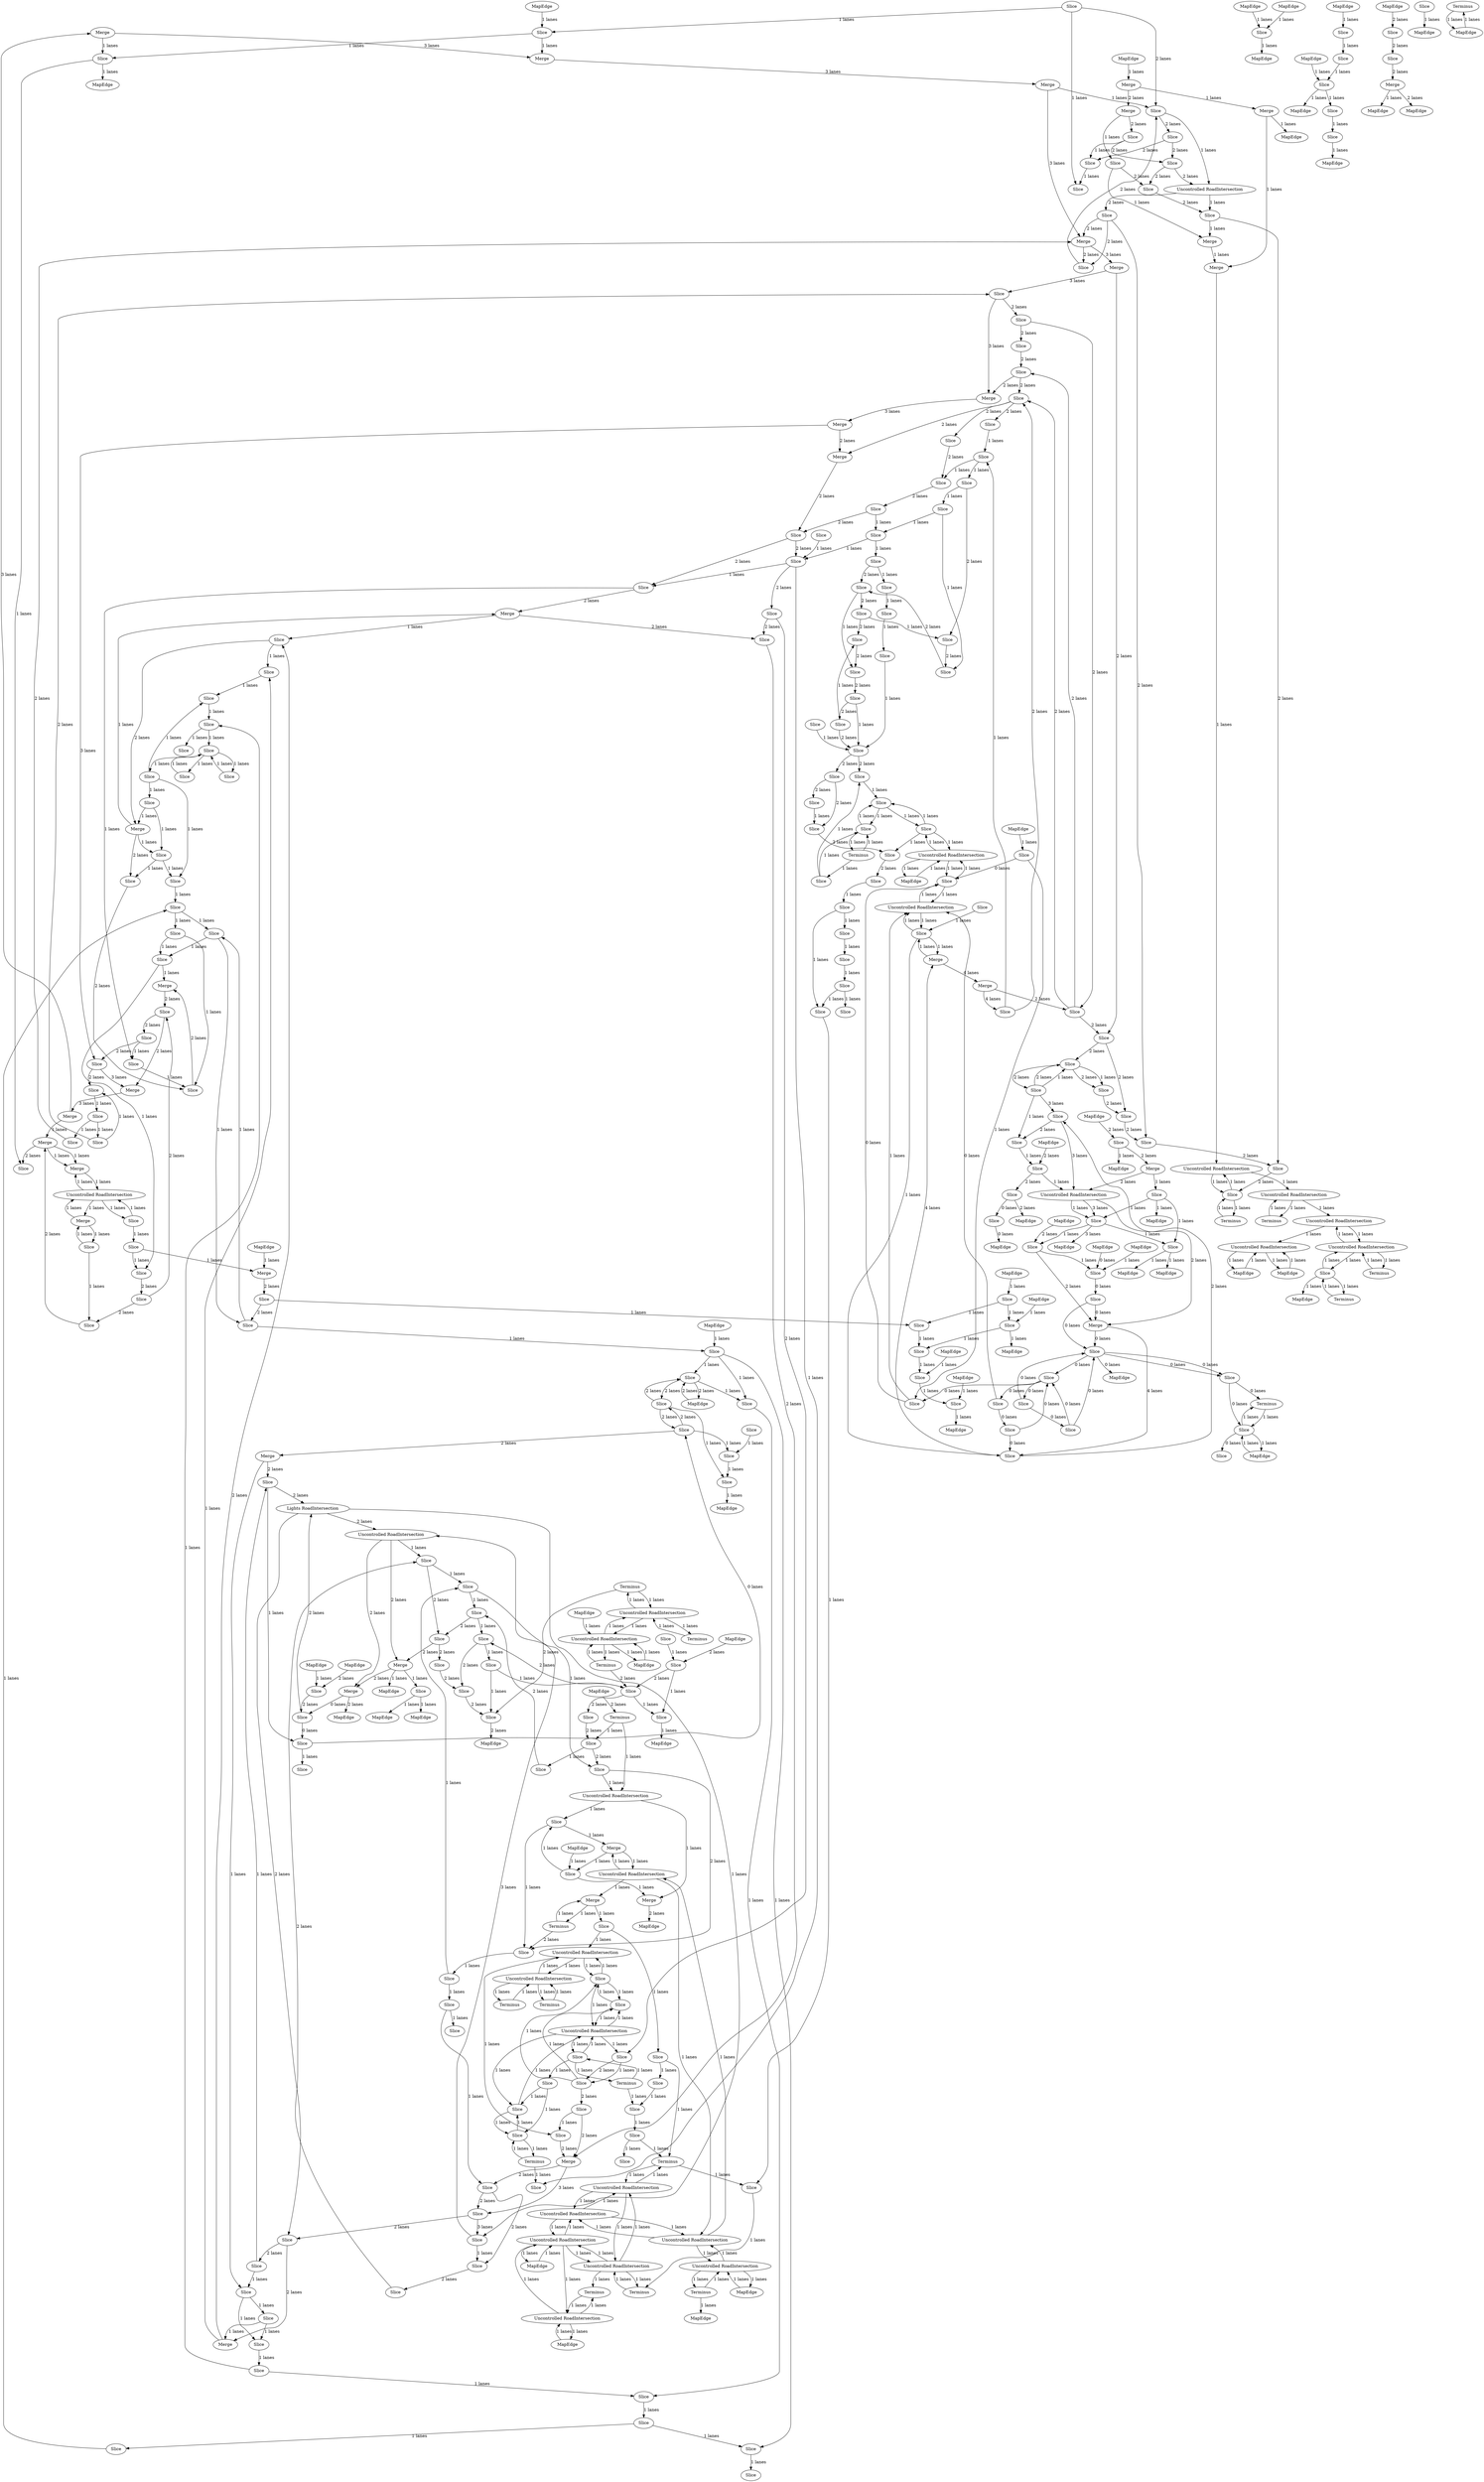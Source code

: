 digraph {
    0 [ label = "Merge" ]
    1 [ label = "MapEdge" ]
    2 [ label = "Merge" ]
    3 [ label = "Lights RoadIntersection" ]
    4 [ label = "Merge" ]
    5 [ label = "Merge" ]
    6 [ label = "Merge" ]
    7 [ label = "Slice" ]
    8 [ label = "MapEdge" ]
    9 [ label = "Uncontrolled RoadIntersection" ]
    10 [ label = "Slice" ]
    11 [ label = "Terminus" ]
    12 [ label = "Uncontrolled RoadIntersection" ]
    13 [ label = "Merge" ]
    14 [ label = "MapEdge" ]
    15 [ label = "MapEdge" ]
    16 [ label = "MapEdge" ]
    17 [ label = "Terminus" ]
    18 [ label = "MapEdge" ]
    19 [ label = "Slice" ]
    20 [ label = "Slice" ]
    21 [ label = "MapEdge" ]
    22 [ label = "Merge" ]
    23 [ label = "Uncontrolled RoadIntersection" ]
    24 [ label = "MapEdge" ]
    25 [ label = "Merge" ]
    26 [ label = "Slice" ]
    27 [ label = "MapEdge" ]
    28 [ label = "Slice" ]
    29 [ label = "Merge" ]
    30 [ label = "Terminus" ]
    31 [ label = "Merge" ]
    32 [ label = "Slice" ]
    33 [ label = "Uncontrolled RoadIntersection" ]
    34 [ label = "Terminus" ]
    35 [ label = "Merge" ]
    36 [ label = "Merge" ]
    37 [ label = "Uncontrolled RoadIntersection" ]
    38 [ label = "Terminus" ]
    39 [ label = "Uncontrolled RoadIntersection" ]
    40 [ label = "Terminus" ]
    41 [ label = "Merge" ]
    42 [ label = "Slice" ]
    43 [ label = "Slice" ]
    44 [ label = "Merge" ]
    45 [ label = "Terminus" ]
    46 [ label = "MapEdge" ]
    47 [ label = "Uncontrolled RoadIntersection" ]
    48 [ label = "Merge" ]
    49 [ label = "Slice" ]
    50 [ label = "Slice" ]
    51 [ label = "Merge" ]
    52 [ label = "Slice" ]
    53 [ label = "Slice" ]
    54 [ label = "Merge" ]
    55 [ label = "Slice" ]
    56 [ label = "Merge" ]
    57 [ label = "Merge" ]
    58 [ label = "Slice" ]
    59 [ label = "Slice" ]
    60 [ label = "MapEdge" ]
    61 [ label = "MapEdge" ]
    62 [ label = "MapEdge" ]
    63 [ label = "Slice" ]
    64 [ label = "Slice" ]
    65 [ label = "Slice" ]
    66 [ label = "Slice" ]
    67 [ label = "Merge" ]
    68 [ label = "Merge" ]
    69 [ label = "MapEdge" ]
    70 [ label = "Slice" ]
    71 [ label = "Slice" ]
    72 [ label = "Slice" ]
    73 [ label = "Slice" ]
    74 [ label = "Slice" ]
    75 [ label = "Uncontrolled RoadIntersection" ]
    76 [ label = "Uncontrolled RoadIntersection" ]
    77 [ label = "Uncontrolled RoadIntersection" ]
    78 [ label = "Slice" ]
    79 [ label = "MapEdge" ]
    80 [ label = "Slice" ]
    81 [ label = "Slice" ]
    82 [ label = "MapEdge" ]
    83 [ label = "Terminus" ]
    84 [ label = "MapEdge" ]
    85 [ label = "Uncontrolled RoadIntersection" ]
    86 [ label = "Terminus" ]
    87 [ label = "Uncontrolled RoadIntersection" ]
    88 [ label = "MapEdge" ]
    89 [ label = "Merge" ]
    90 [ label = "MapEdge" ]
    91 [ label = "MapEdge" ]
    92 [ label = "Slice" ]
    93 [ label = "Slice" ]
    94 [ label = "Slice" ]
    95 [ label = "Uncontrolled RoadIntersection" ]
    96 [ label = "Slice" ]
    97 [ label = "MapEdge" ]
    98 [ label = "Slice" ]
    99 [ label = "Slice" ]
    100 [ label = "MapEdge" ]
    101 [ label = "Slice" ]
    102 [ label = "Slice" ]
    103 [ label = "Slice" ]
    104 [ label = "Slice" ]
    105 [ label = "Slice" ]
    106 [ label = "Slice" ]
    107 [ label = "Merge" ]
    108 [ label = "Merge" ]
    109 [ label = "Slice" ]
    110 [ label = "Slice" ]
    111 [ label = "Slice" ]
    112 [ label = "Slice" ]
    113 [ label = "Slice" ]
    114 [ label = "Slice" ]
    115 [ label = "Slice" ]
    116 [ label = "Slice" ]
    117 [ label = "Slice" ]
    118 [ label = "Slice" ]
    119 [ label = "MapEdge" ]
    120 [ label = "MapEdge" ]
    121 [ label = "Slice" ]
    122 [ label = "MapEdge" ]
    123 [ label = "Slice" ]
    124 [ label = "Slice" ]
    125 [ label = "Merge" ]
    126 [ label = "Merge" ]
    127 [ label = "Terminus" ]
    128 [ label = "Slice" ]
    129 [ label = "Slice" ]
    130 [ label = "MapEdge" ]
    131 [ label = "MapEdge" ]
    132 [ label = "Slice" ]
    133 [ label = "Slice" ]
    134 [ label = "Slice" ]
    135 [ label = "MapEdge" ]
    136 [ label = "MapEdge" ]
    137 [ label = "Slice" ]
    138 [ label = "Slice" ]
    139 [ label = "Slice" ]
    140 [ label = "Slice" ]
    141 [ label = "Uncontrolled RoadIntersection" ]
    142 [ label = "MapEdge" ]
    143 [ label = "Terminus" ]
    144 [ label = "MapEdge" ]
    145 [ label = "Slice" ]
    146 [ label = "Slice" ]
    147 [ label = "Slice" ]
    148 [ label = "MapEdge" ]
    149 [ label = "MapEdge" ]
    150 [ label = "Slice" ]
    151 [ label = "Slice" ]
    152 [ label = "Slice" ]
    153 [ label = "MapEdge" ]
    154 [ label = "Slice" ]
    155 [ label = "Terminus" ]
    156 [ label = "MapEdge" ]
    157 [ label = "Uncontrolled RoadIntersection" ]
    158 [ label = "Uncontrolled RoadIntersection" ]
    159 [ label = "Slice" ]
    160 [ label = "Slice" ]
    161 [ label = "Slice" ]
    162 [ label = "Slice" ]
    163 [ label = "Slice" ]
    164 [ label = "Slice" ]
    165 [ label = "Slice" ]
    166 [ label = "Slice" ]
    167 [ label = "Slice" ]
    168 [ label = "Slice" ]
    169 [ label = "Slice" ]
    170 [ label = "Slice" ]
    171 [ label = "Slice" ]
    172 [ label = "MapEdge" ]
    173 [ label = "Slice" ]
    174 [ label = "Merge" ]
    175 [ label = "Slice" ]
    176 [ label = "Slice" ]
    177 [ label = "Uncontrolled RoadIntersection" ]
    178 [ label = "Slice" ]
    179 [ label = "MapEdge" ]
    180 [ label = "MapEdge" ]
    181 [ label = "Slice" ]
    182 [ label = "Merge" ]
    183 [ label = "Merge" ]
    184 [ label = "Slice" ]
    185 [ label = "Slice" ]
    186 [ label = "Slice" ]
    187 [ label = "Slice" ]
    188 [ label = "Slice" ]
    189 [ label = "Slice" ]
    190 [ label = "Slice" ]
    191 [ label = "Slice" ]
    192 [ label = "Slice" ]
    193 [ label = "Slice" ]
    194 [ label = "Slice" ]
    195 [ label = "Merge" ]
    196 [ label = "Slice" ]
    197 [ label = "Uncontrolled RoadIntersection" ]
    198 [ label = "Slice" ]
    199 [ label = "Slice" ]
    200 [ label = "Slice" ]
    201 [ label = "Slice" ]
    202 [ label = "Slice" ]
    203 [ label = "Slice" ]
    204 [ label = "Slice" ]
    205 [ label = "Slice" ]
    206 [ label = "Slice" ]
    207 [ label = "Slice" ]
    208 [ label = "Slice" ]
    209 [ label = "Slice" ]
    210 [ label = "Slice" ]
    211 [ label = "Slice" ]
    212 [ label = "MapEdge" ]
    213 [ label = "Slice" ]
    214 [ label = "MapEdge" ]
    215 [ label = "MapEdge" ]
    216 [ label = "Slice" ]
    217 [ label = "Slice" ]
    218 [ label = "Slice" ]
    219 [ label = "Slice" ]
    220 [ label = "Slice" ]
    221 [ label = "Slice" ]
    222 [ label = "Slice" ]
    223 [ label = "Slice" ]
    224 [ label = "Slice" ]
    225 [ label = "Slice" ]
    226 [ label = "Slice" ]
    227 [ label = "Slice" ]
    228 [ label = "Slice" ]
    229 [ label = "Terminus" ]
    230 [ label = "Slice" ]
    231 [ label = "Slice" ]
    232 [ label = "Slice" ]
    233 [ label = "Slice" ]
    234 [ label = "Merge" ]
    235 [ label = "Merge" ]
    236 [ label = "Slice" ]
    237 [ label = "Slice" ]
    238 [ label = "Terminus" ]
    239 [ label = "MapEdge" ]
    240 [ label = "Uncontrolled RoadIntersection" ]
    241 [ label = "Uncontrolled RoadIntersection" ]
    242 [ label = "MapEdge" ]
    243 [ label = "Slice" ]
    244 [ label = "Slice" ]
    245 [ label = "Slice" ]
    246 [ label = "Slice" ]
    247 [ label = "Slice" ]
    248 [ label = "Slice" ]
    249 [ label = "Terminus" ]
    250 [ label = "Slice" ]
    251 [ label = "Slice" ]
    252 [ label = "Uncontrolled RoadIntersection" ]
    253 [ label = "Slice" ]
    254 [ label = "Slice" ]
    255 [ label = "MapEdge" ]
    256 [ label = "MapEdge" ]
    257 [ label = "Slice" ]
    258 [ label = "Merge" ]
    259 [ label = "Slice" ]
    260 [ label = "Slice" ]
    261 [ label = "Slice" ]
    262 [ label = "MapEdge" ]
    263 [ label = "Slice" ]
    264 [ label = "MapEdge" ]
    265 [ label = "Slice" ]
    266 [ label = "Slice" ]
    267 [ label = "Slice" ]
    268 [ label = "Slice" ]
    269 [ label = "Slice" ]
    270 [ label = "Slice" ]
    271 [ label = "Slice" ]
    272 [ label = "Slice" ]
    273 [ label = "Slice" ]
    274 [ label = "Slice" ]
    275 [ label = "Slice" ]
    276 [ label = "Slice" ]
    277 [ label = "Slice" ]
    278 [ label = "Slice" ]
    279 [ label = "Slice" ]
    280 [ label = "Slice" ]
    281 [ label = "Slice" ]
    282 [ label = "Slice" ]
    283 [ label = "Slice" ]
    284 [ label = "Slice" ]
    285 [ label = "Slice" ]
    286 [ label = "Slice" ]
    287 [ label = "Slice" ]
    288 [ label = "Slice" ]
    289 [ label = "Slice" ]
    290 [ label = "Slice" ]
    291 [ label = "Terminus" ]
    292 [ label = "Slice" ]
    293 [ label = "Slice" ]
    294 [ label = "Slice" ]
    295 [ label = "Slice" ]
    296 [ label = "MapEdge" ]
    297 [ label = "MapEdge" ]
    298 [ label = "Slice" ]
    299 [ label = "Slice" ]
    300 [ label = "Slice" ]
    301 [ label = "Slice" ]
    302 [ label = "Slice" ]
    303 [ label = "Slice" ]
    304 [ label = "Uncontrolled RoadIntersection" ]
    305 [ label = "Terminus" ]
    306 [ label = "Merge" ]
    307 [ label = "Slice" ]
    308 [ label = "MapEdge" ]
    309 [ label = "Slice" ]
    310 [ label = "Slice" ]
    311 [ label = "Merge" ]
    312 [ label = "Slice" ]
    313 [ label = "Slice" ]
    314 [ label = "Slice" ]
    315 [ label = "Slice" ]
    316 [ label = "MapEdge" ]
    317 [ label = "Slice" ]
    318 [ label = "MapEdge" ]
    319 [ label = "MapEdge" ]
    320 [ label = "MapEdge" ]
    321 [ label = "Slice" ]
    322 [ label = "MapEdge" ]
    323 [ label = "Slice" ]
    324 [ label = "MapEdge" ]
    325 [ label = "Slice" ]
    326 [ label = "Slice" ]
    327 [ label = "Slice" ]
    328 [ label = "MapEdge" ]
    329 [ label = "MapEdge" ]
    330 [ label = "Slice" ]
    331 [ label = "Slice" ]
    332 [ label = "Slice" ]
    333 [ label = "Slice" ]
    334 [ label = "Slice" ]
    335 [ label = "Slice" ]
    336 [ label = "Slice" ]
    337 [ label = "Slice" ]
    338 [ label = "Slice" ]
    339 [ label = "Slice" ]
    340 [ label = "Slice" ]
    341 [ label = "Slice" ]
    342 [ label = "Slice" ]
    343 [ label = "MapEdge" ]
    344 [ label = "Slice" ]
    345 [ label = "Slice" ]
    346 [ label = "Slice" ]
    347 [ label = "Uncontrolled RoadIntersection" ]
    348 [ label = "Slice" ]
    349 [ label = "Slice" ]
    350 [ label = "Slice" ]
    351 [ label = "Slice" ]
    352 [ label = "MapEdge" ]
    353 [ label = "Uncontrolled RoadIntersection" ]
    354 [ label = "Terminus" ]
    355 [ label = "Slice" ]
    356 [ label = "Slice" ]
    357 [ label = "Terminus" ]
    358 [ label = "Uncontrolled RoadIntersection" ]
    359 [ label = "Terminus" ]
    360 [ label = "MapEdge" ]
    361 [ label = "Slice" ]
    362 [ label = "MapEdge" ]
    363 [ label = "MapEdge" ]
    364 [ label = "Slice" ]
    365 [ label = "Slice" ]
    0 -> 65 [ label = "1 lanes" ]
    65 -> 1 [ label = "1 lanes" ]
    2 -> 280 [ label = "2 lanes" ]
    3 -> 244 [ label = "2 lanes" ]
    244 -> 4 [ label = "2 lanes" ]
    5 -> 6 [ label = "2 lanes" ]
    7 -> 336 [ label = "1 lanes" ]
    336 -> 8 [ label = "1 lanes" ]
    9 -> 29 [ label = "1 lanes" ]
    29 -> 10 [ label = "1 lanes" ]
    11 -> 12 [ label = "1 lanes" ]
    13 -> 35 [ label = "1 lanes" ]
    35 -> 14 [ label = "1 lanes" ]
    15 -> 344 [ label = "1 lanes" ]
    344 -> 16 [ label = "1 lanes" ]
    17 -> 133 [ label = "1 lanes" ]
    133 -> 17 [ label = "1 lanes" ]
    133 -> 18 [ label = "1 lanes" ]
    18 -> 133 [ label = "1 lanes" ]
    19 -> 20 [ label = "1 lanes" ]
    20 -> 132 [ label = "1 lanes" ]
    132 -> 21 [ label = "1 lanes" ]
    22 -> 104 [ label = "1 lanes" ]
    104 -> 216 [ label = "1 lanes" ]
    216 -> 4 [ label = "1 lanes" ]
    23 -> 24 [ label = "1 lanes" ]
    24 -> 23 [ label = "1 lanes" ]
    25 -> 59 [ label = "1 lanes" ]
    59 -> 26 [ label = "1 lanes" ]
    25 -> 288 [ label = "2 lanes" ]
    288 -> 306 [ label = "2 lanes" ]
    27 -> 28 [ label = "1 lanes" ]
    29 -> 30 [ label = "1 lanes" ]
    30 -> 29 [ label = "1 lanes" ]
    4 -> 26 [ label = "1 lanes" ]
    31 -> 232 [ label = "1 lanes" ]
    232 -> 295 [ label = "1 lanes" ]
    295 -> 105 [ label = "1 lanes" ]
    105 -> 32 [ label = "1 lanes" ]
    33 -> 34 [ label = "1 lanes" ]
    34 -> 33 [ label = "1 lanes" ]
    35 -> 36 [ label = "1 lanes" ]
    37 -> 39 [ label = "1 lanes" ]
    39 -> 37 [ label = "1 lanes" ]
    39 -> 38 [ label = "1 lanes" ]
    38 -> 39 [ label = "1 lanes" ]
    39 -> 351 [ label = "1 lanes" ]
    351 -> 39 [ label = "1 lanes" ]
    351 -> 40 [ label = "1 lanes" ]
    40 -> 351 [ label = "1 lanes" ]
    41 -> 361 [ label = "2 lanes" ]
    361 -> 42 [ label = "2 lanes" ]
    43 -> 365 [ label = "1 lanes" ]
    365 -> 217 [ label = "1 lanes" ]
    44 -> 300 [ label = "1 lanes" ]
    300 -> 177 [ label = "1 lanes" ]
    177 -> 116 [ label = "1 lanes" ]
    116 -> 108 [ label = "1 lanes" ]
    108 -> 36 [ label = "1 lanes" ]
    36 -> 304 [ label = "1 lanes" ]
    304 -> 353 [ label = "1 lanes" ]
    353 -> 37 [ label = "1 lanes" ]
    37 -> 23 [ label = "1 lanes" ]
    45 -> 85 [ label = "1 lanes" ]
    85 -> 45 [ label = "1 lanes" ]
    85 -> 33 [ label = "1 lanes" ]
    33 -> 85 [ label = "1 lanes" ]
    33 -> 46 [ label = "1 lanes" ]
    46 -> 33 [ label = "1 lanes" ]
    47 -> 48 [ label = "2 lanes" ]
    49 -> 50 [ label = "0 lanes" ]
    51 -> 52 [ label = "0 lanes" ]
    53 -> 54 [ label = "2 lanes" ]
    55 -> 225 [ label = "2 lanes" ]
    225 -> 57 [ label = "2 lanes" ]
    57 -> 114 [ label = "2 lanes" ]
    114 -> 56 [ label = "2 lanes" ]
    261 -> 57 [ label = "1 lanes" ]
    26 -> 94 [ label = "1 lanes" ]
    94 -> 219 [ label = "1 lanes" ]
    219 -> 58 [ label = "1 lanes" ]
    4 -> 59 [ label = "2 lanes" ]
    59 -> 31 [ label = "2 lanes" ]
    54 -> 60 [ label = "1 lanes" ]
    61 -> 11 [ label = "2 lanes" ]
    62 -> 63 [ label = "1 lanes" ]
    64 -> 257 [ label = "1 lanes" ]
    257 -> 65 [ label = "1 lanes" ]
    65 -> 66 [ label = "1 lanes" ]
    67 -> 68 [ label = "4 lanes" ]
    69 -> 28 [ label = "2 lanes" ]
    28 -> 70 [ label = "2 lanes" ]
    71 -> 253 [ label = "1 lanes" ]
    253 -> 150 [ label = "1 lanes" ]
    150 -> 72 [ label = "1 lanes" ]
    73 -> 74 [ label = "0 lanes" ]
    75 -> 141 [ label = "1 lanes" ]
    141 -> 75 [ label = "1 lanes" ]
    141 -> 76 [ label = "1 lanes" ]
    76 -> 141 [ label = "1 lanes" ]
    77 -> 78 [ label = "1 lanes" ]
    78 -> 77 [ label = "1 lanes" ]
    79 -> 19 [ label = "1 lanes" ]
    80 -> 309 [ label = "1 lanes" ]
    309 -> 81 [ label = "1 lanes" ]
    82 -> 76 [ label = "1 lanes" ]
    76 -> 82 [ label = "1 lanes" ]
    76 -> 83 [ label = "1 lanes" ]
    83 -> 76 [ label = "1 lanes" ]
    63 -> 74 [ label = "0 lanes" ]
    52 -> 189 [ label = "0 lanes" ]
    189 -> 73 [ label = "0 lanes" ]
    74 -> 77 [ label = "1 lanes" ]
    77 -> 74 [ label = "1 lanes" ]
    77 -> 84 [ label = "1 lanes" ]
    84 -> 77 [ label = "1 lanes" ]
    85 -> 86 [ label = "1 lanes" ]
    86 -> 85 [ label = "1 lanes" ]
    74 -> 87 [ label = "1 lanes" ]
    87 -> 74 [ label = "1 lanes" ]
    51 -> 81 [ label = "4 lanes" ]
    81 -> 67 [ label = "4 lanes" ]
    50 -> 88 [ label = "0 lanes" ]
    89 -> 71 [ label = "1 lanes" ]
    71 -> 254 [ label = "1 lanes" ]
    254 -> 90 [ label = "1 lanes" ]
    91 -> 72 [ label = "0 lanes" ]
    72 -> 151 [ label = "0 lanes" ]
    151 -> 52 [ label = "0 lanes" ]
    92 -> 211 [ label = "2 lanes" ]
    93 -> 94 [ label = "1 lanes" ]
    306 -> 243 [ label = "3 lanes" ]
    243 -> 245 [ label = "3 lanes" ]
    245 -> 47 [ label = "3 lanes" ]
    95 -> 196 [ label = "1 lanes" ]
    196 -> 95 [ label = "1 lanes" ]
    196 -> 247 [ label = "1 lanes" ]
    247 -> 196 [ label = "1 lanes" ]
    247 -> 197 [ label = "1 lanes" ]
    197 -> 247 [ label = "1 lanes" ]
    96 -> 97 [ label = "1 lanes" ]
    98 -> 99 [ label = "1 lanes" ]
    100 -> 317 [ label = "2 lanes" ]
    317 -> 89 [ label = "2 lanes" ]
    89 -> 252 [ label = "2 lanes" ]
    252 -> 51 [ label = "2 lanes" ]
    345 -> 101 [ label = "1 lanes" ]
    102 -> 175 [ label = "1 lanes" ]
    175 -> 184 [ label = "1 lanes" ]
    184 -> 103 [ label = "1 lanes" ]
    102 -> 104 [ label = "1 lanes" ]
    101 -> 105 [ label = "1 lanes" ]
    105 -> 222 [ label = "1 lanes" ]
    222 -> 261 [ label = "1 lanes" ]
    261 -> 106 [ label = "1 lanes" ]
    107 -> 110 [ label = "1 lanes" ]
    110 -> 108 [ label = "1 lanes" ]
    109 -> 117 [ label = "1 lanes" ]
    117 -> 92 [ label = "1 lanes" ]
    92 -> 109 [ label = "1 lanes" ]
    110 -> 111 [ label = "2 lanes" ]
    178 -> 112 [ label = "2 lanes" ]
    113 -> 114 [ label = "2 lanes" ]
    114 -> 227 [ label = "2 lanes" ]
    227 -> 310 [ label = "2 lanes" ]
    310 -> 109 [ label = "2 lanes" ]
    115 -> 176 [ label = "2 lanes" ]
    176 -> 111 [ label = "2 lanes" ]
    111 -> 116 [ label = "2 lanes" ]
    116 -> 303 [ label = "2 lanes" ]
    117 -> 118 [ label = "1 lanes" ]
    119 -> 41 [ label = "1 lanes" ]
    121 -> 53 [ label = "2 lanes" ]
    54 -> 122 [ label = "2 lanes" ]
    123 -> 58 [ label = "1 lanes" ]
    58 -> 123 [ label = "1 lanes" ]
    124 -> 58 [ label = "1 lanes" ]
    58 -> 124 [ label = "1 lanes" ]
    125 -> 137 [ label = "1 lanes" ]
    137 -> 126 [ label = "1 lanes" ]
    125 -> 9 [ label = "1 lanes" ]
    9 -> 125 [ label = "1 lanes" ]
    9 -> 240 [ label = "1 lanes" ]
    240 -> 9 [ label = "1 lanes" ]
    240 -> 75 [ label = "1 lanes" ]
    75 -> 240 [ label = "1 lanes" ]
    75 -> 157 [ label = "1 lanes" ]
    157 -> 75 [ label = "1 lanes" ]
    157 -> 127 [ label = "1 lanes" ]
    127 -> 157 [ label = "1 lanes" ]
    128 -> 129 [ label = "1 lanes" ]
    129 -> 130 [ label = "1 lanes" ]
    131 -> 132 [ label = "1 lanes" ]
    132 -> 128 [ label = "1 lanes" ]
    133 -> 134 [ label = "0 lanes" ]
    135 -> 33 [ label = "1 lanes" ]
    136 -> 137 [ label = "1 lanes" ]
    137 -> 356 [ label = "1 lanes" ]
    356 -> 334 [ label = "1 lanes" ]
    334 -> 312 [ label = "1 lanes" ]
    312 -> 259 [ label = "1 lanes" ]
    259 -> 138 [ label = "1 lanes" ]
    139 -> 140 [ label = "1 lanes" ]
    30 -> 334 [ label = "2 lanes" ]
    45 -> 140 [ label = "2 lanes" ]
    49 -> 120 [ label = "2 lanes" ]
    73 -> 87 [ label = "1 lanes" ]
    141 -> 142 [ label = "1 lanes" ]
    142 -> 141 [ label = "1 lanes" ]
    141 -> 158 [ label = "1 lanes" ]
    158 -> 141 [ label = "1 lanes" ]
    158 -> 143 [ label = "1 lanes" ]
    143 -> 158 [ label = "1 lanes" ]
    217 -> 345 [ label = "1 lanes" ]
    144 -> 23 [ label = "1 lanes" ]
    23 -> 144 [ label = "1 lanes" ]
    64 -> 145 [ label = "1 lanes" ]
    146 -> 147 [ label = "1 lanes" ]
    52 -> 148 [ label = "0 lanes" ]
    149 -> 150 [ label = "2 lanes" ]
    150 -> 51 [ label = "2 lanes" ]
    151 -> 51 [ label = "0 lanes" ]
    152 -> 6 [ label = "2 lanes" ]
    280 -> 355 [ label = "2 lanes" ]
    355 -> 250 [ label = "2 lanes" ]
    250 -> 191 [ label = "3 lanes" ]
    191 -> 252 [ label = "3 lanes" ]
    252 -> 253 [ label = "3 lanes" ]
    253 -> 153 [ label = "3 lanes" ]
    155 -> 156 [ label = "1 lanes" ]
    156 -> 155 [ label = "1 lanes" ]
    158 -> 157 [ label = "1 lanes" ]
    157 -> 158 [ label = "1 lanes" ]
    158 -> 83 [ label = "1 lanes" ]
    159 -> 160 [ label = "1 lanes" ]
    161 -> 342 [ label = "2 lanes" ]
    342 -> 162 [ label = "2 lanes" ]
    271 -> 349 [ label = "2 lanes" ]
    349 -> 163 [ label = "2 lanes" ]
    164 -> 271 [ label = "1 lanes" ]
    165 -> 164 [ label = "1 lanes" ]
    166 -> 165 [ label = "1 lanes" ]
    167 -> 143 [ label = "1 lanes" ]
    168 -> 169 [ label = "1 lanes" ]
    170 -> 168 [ label = "1 lanes" ]
    171 -> 160 [ label = "1 lanes" ]
    160 -> 167 [ label = "1 lanes" ]
    127 -> 167 [ label = "1 lanes" ]
    10 -> 170 [ label = "1 lanes" ]
    170 -> 127 [ label = "1 lanes" ]
    172 -> 13 [ label = "1 lanes" ]
    63 -> 73 [ label = "1 lanes" ]
    173 -> 22 [ label = "2 lanes" ]
    47 -> 174 [ label = "2 lanes" ]
    22 -> 175 [ label = "2 lanes" ]
    175 -> 3 [ label = "2 lanes" ]
    13 -> 107 [ label = "2 lanes" ]
    107 -> 146 [ label = "2 lanes" ]
    146 -> 176 [ label = "2 lanes" ]
    176 -> 177 [ label = "2 lanes" ]
    177 -> 178 [ label = "2 lanes" ]
    178 -> 311 [ label = "2 lanes" ]
    126 -> 179 [ label = "2 lanes" ]
    47 -> 207 [ label = "1 lanes" ]
    207 -> 313 [ label = "1 lanes" ]
    313 -> 333 [ label = "1 lanes" ]
    333 -> 12 [ label = "1 lanes" ]
    180 -> 251 [ label = "2 lanes" ]
    251 -> 49 [ label = "2 lanes" ]
    181 -> 350 [ label = "1 lanes" ]
    350 -> 41 [ label = "1 lanes" ]
    182 -> 183 [ label = "1 lanes" ]
    70 -> 184 [ label = "0 lanes" ]
    184 -> 173 [ label = "0 lanes" ]
    70 -> 3 [ label = "2 lanes" ]
    185 -> 189 [ label = "0 lanes" ]
    189 -> 188 [ label = "0 lanes" ]
    188 -> 87 [ label = "0 lanes" ]
    185 -> 52 [ label = "0 lanes" ]
    52 -> 190 [ label = "0 lanes" ]
    190 -> 17 [ label = "0 lanes" ]
    186 -> 185 [ label = "0 lanes" ]
    187 -> 81 [ label = "0 lanes" ]
    188 -> 187 [ label = "0 lanes" ]
    187 -> 189 [ label = "0 lanes" ]
    189 -> 186 [ label = "0 lanes" ]
    186 -> 52 [ label = "0 lanes" ]
    52 -> 190 [ label = "0 lanes" ]
    190 -> 133 [ label = "0 lanes" ]
    81 -> 191 [ label = "2 lanes" ]
    191 -> 192 [ label = "2 lanes" ]
    6 -> 154 [ label = "2 lanes" ]
    154 -> 224 [ label = "2 lanes" ]
    224 -> 25 [ label = "2 lanes" ]
    193 -> 283 [ label = "1 lanes" ]
    283 -> 194 [ label = "1 lanes" ]
    193 -> 152 [ label = "2 lanes" ]
    68 -> 299 [ label = "2 lanes" ]
    299 -> 290 [ label = "2 lanes" ]
    290 -> 195 [ label = "2 lanes" ]
    68 -> 193 [ label = "4 lanes" ]
    196 -> 197 [ label = "1 lanes" ]
    197 -> 202 [ label = "1 lanes" ]
    202 -> 203 [ label = "1 lanes" ]
    203 -> 196 [ label = "1 lanes" ]
    198 -> 298 [ label = "1 lanes" ]
    298 -> 199 [ label = "1 lanes" ]
    11 -> 332 [ label = "1 lanes" ]
    332 -> 200 [ label = "1 lanes" ]
    200 -> 314 [ label = "2 lanes" ]
    314 -> 208 [ label = "2 lanes" ]
    208 -> 174 [ label = "2 lanes" ]
    201 -> 202 [ label = "2 lanes" ]
    202 -> 203 [ label = "2 lanes" ]
    203 -> 204 [ label = "2 lanes" ]
    204 -> 306 [ label = "2 lanes" ]
    306 -> 138 [ label = "2 lanes" ]
    204 -> 205 [ label = "1 lanes" ]
    206 -> 207 [ label = "2 lanes" ]
    207 -> 208 [ label = "2 lanes" ]
    208 -> 209 [ label = "2 lanes" ]
    210 -> 140 [ label = "2 lanes" ]
    138 -> 246 [ label = "2 lanes" ]
    246 -> 206 [ label = "2 lanes" ]
    43 -> 7 [ label = "2 lanes" ]
    7 -> 43 [ label = "2 lanes" ]
    7 -> 173 [ label = "2 lanes" ]
    173 -> 7 [ label = "2 lanes" ]
    2 -> 211 [ label = "3 lanes" ]
    211 -> 195 [ label = "3 lanes" ]
    174 -> 213 [ label = "1 lanes" ]
    213 -> 212 [ label = "1 lanes" ]
    213 -> 214 [ label = "1 lanes" ]
    140 -> 215 [ label = "2 lanes" ]
    216 -> 221 [ label = "1 lanes" ]
    221 -> 218 [ label = "1 lanes" ]
    218 -> 217 [ label = "1 lanes" ]
    218 -> 219 [ label = "1 lanes" ]
    219 -> 220 [ label = "1 lanes" ]
    104 -> 221 [ label = "1 lanes" ]
    222 -> 225 [ label = "1 lanes" ]
    106 -> 113 [ label = "2 lanes" ]
    113 -> 237 [ label = "2 lanes" ]
    237 -> 183 [ label = "2 lanes" ]
    183 -> 66 [ label = "2 lanes" ]
    223 -> 285 [ label = "1 lanes" ]
    285 -> 224 [ label = "1 lanes" ]
    224 -> 228 [ label = "1 lanes" ]
    228 -> 225 [ label = "1 lanes" ]
    226 -> 284 [ label = "1 lanes" ]
    284 -> 266 [ label = "1 lanes" ]
    266 -> 166 [ label = "1 lanes" ]
    227 -> 228 [ label = "1 lanes" ]
    31 -> 25 [ label = "1 lanes" ]
    229 -> 230 [ label = "1 lanes" ]
    231 -> 232 [ label = "1 lanes" ]
    232 -> 55 [ label = "1 lanes" ]
    364 -> 346 [ label = "1 lanes" ]
    346 -> 233 [ label = "1 lanes" ]
    183 -> 234 [ label = "1 lanes" ]
    183 -> 234 [ label = "1 lanes" ]
    235 -> 236 [ label = "1 lanes" ]
    236 -> 235 [ label = "1 lanes" ]
    236 -> 237 [ label = "1 lanes" ]
    238 -> 241 [ label = "1 lanes" ]
    241 -> 238 [ label = "1 lanes" ]
    241 -> 239 [ label = "1 lanes" ]
    239 -> 241 [ label = "1 lanes" ]
    240 -> 241 [ label = "1 lanes" ]
    241 -> 240 [ label = "1 lanes" ]
    238 -> 242 [ label = "1 lanes" ]
    138 -> 243 [ label = "2 lanes" ]
    243 -> 244 [ label = "2 lanes" ]
    244 -> 102 [ label = "2 lanes" ]
    181 -> 347 [ label = "1 lanes" ]
    347 -> 181 [ label = "1 lanes" ]
    347 -> 234 [ label = "1 lanes" ]
    234 -> 347 [ label = "1 lanes" ]
    3 -> 245 [ label = "1 lanes" ]
    245 -> 246 [ label = "1 lanes" ]
    203 -> 247 [ label = "1 lanes" ]
    249 -> 169 [ label = "1 lanes" ]
    169 -> 265 [ label = "1 lanes" ]
    265 -> 248 [ label = "1 lanes" ]
    197 -> 338 [ label = "1 lanes" ]
    338 -> 197 [ label = "1 lanes" ]
    338 -> 249 [ label = "1 lanes" ]
    249 -> 338 [ label = "1 lanes" ]
    250 -> 192 [ label = "1 lanes" ]
    192 -> 251 [ label = "1 lanes" ]
    251 -> 252 [ label = "1 lanes" ]
    252 -> 253 [ label = "1 lanes" ]
    253 -> 254 [ label = "1 lanes" ]
    254 -> 255 [ label = "1 lanes" ]
    256 -> 257 [ label = "1 lanes" ]
    257 -> 258 [ label = "1 lanes" ]
    259 -> 260 [ label = "1 lanes" ]
    42 -> 364 [ label = "1 lanes" ]
    364 -> 43 [ label = "1 lanes" ]
    32 -> 261 [ label = "1 lanes" ]
    42 -> 32 [ label = "1 lanes" ]
    32 -> 42 [ label = "1 lanes" ]
    262 -> 263 [ label = "1 lanes" ]
    174 -> 264 [ label = "1 lanes" ]
    174 -> 48 [ label = "2 lanes" ]
    197 -> 339 [ label = "1 lanes" ]
    339 -> 197 [ label = "1 lanes" ]
    339 -> 341 [ label = "1 lanes" ]
    341 -> 339 [ label = "1 lanes" ]
    341 -> 229 [ label = "1 lanes" ]
    229 -> 341 [ label = "1 lanes" ]
    265 -> 127 [ label = "1 lanes" ]
    266 -> 277 [ label = "2 lanes" ]
    277 -> 275 [ label = "2 lanes" ]
    275 -> 274 [ label = "2 lanes" ]
    274 -> 278 [ label = "2 lanes" ]
    278 -> 270 [ label = "2 lanes" ]
    270 -> 273 [ label = "2 lanes" ]
    273 -> 271 [ label = "2 lanes" ]
    267 -> 271 [ label = "1 lanes" ]
    268 -> 269 [ label = "1 lanes" ]
    270 -> 271 [ label = "1 lanes" ]
    271 -> 272 [ label = "2 lanes" ]
    273 -> 274 [ label = "1 lanes" ]
    275 -> 276 [ label = "1 lanes" ]
    277 -> 278 [ label = "1 lanes" ]
    279 -> 276 [ label = "2 lanes" ]
    276 -> 269 [ label = "2 lanes" ]
    269 -> 277 [ label = "2 lanes" ]
    299 -> 280 [ label = "2 lanes" ]
    280 -> 281 [ label = "2 lanes" ]
    299 -> 152 [ label = "2 lanes" ]
    152 -> 282 [ label = "2 lanes" ]
    282 -> 283 [ label = "1 lanes" ]
    283 -> 279 [ label = "1 lanes" ]
    279 -> 268 [ label = "1 lanes" ]
    268 -> 284 [ label = "1 lanes" ]
    284 -> 285 [ label = "1 lanes" ]
    285 -> 230 [ label = "1 lanes" ]
    286 -> 299 [ label = "2 lanes" ]
    287 -> 194 [ label = "2 lanes" ]
    194 -> 226 [ label = "2 lanes" ]
    226 -> 154 [ label = "2 lanes" ]
    154 -> 285 [ label = "2 lanes" ]
    285 -> 201 [ label = "2 lanes" ]
    201 -> 288 [ label = "2 lanes" ]
    289 -> 290 [ label = "2 lanes" ]
    290 -> 152 [ label = "2 lanes" ]
    152 -> 287 [ label = "2 lanes" ]
    211 -> 286 [ label = "2 lanes" ]
    286 -> 289 [ label = "2 lanes" ]
    291 -> 294 [ label = "1 lanes" ]
    294 -> 291 [ label = "1 lanes" ]
    294 -> 292 [ label = "1 lanes" ]
    292 -> 294 [ label = "1 lanes" ]
    292 -> 78 [ label = "1 lanes" ]
    78 -> 292 [ label = "1 lanes" ]
    291 -> 293 [ label = "1 lanes" ]
    293 -> 272 [ label = "1 lanes" ]
    272 -> 292 [ label = "1 lanes" ]
    293 -> 294 [ label = "1 lanes" ]
    93 -> 295 [ label = "1 lanes" ]
    209 -> 210 [ label = "2 lanes" ]
    231 -> 31 [ label = "1 lanes" ]
    3 -> 47 [ label = "2 lanes" ]
    48 -> 296 [ label = "2 lanes" ]
    48 -> 70 [ label = "0 lanes" ]
    297 -> 298 [ label = "2 lanes" ]
    298 -> 330 [ label = "2 lanes" ]
    330 -> 315 [ label = "2 lanes" ]
    315 -> 210 [ label = "2 lanes" ]
    118 -> 311 [ label = "2 lanes" ]
    311 -> 112 [ label = "2 lanes" ]
    112 -> 300 [ label = "2 lanes" ]
    301 -> 281 [ label = "2 lanes" ]
    178 -> 302 [ label = "2 lanes" ]
    64 -> 300 [ label = "2 lanes" ]
    300 -> 115 [ label = "2 lanes" ]
    115 -> 147 [ label = "2 lanes" ]
    147 -> 145 [ label = "1 lanes" ]
    304 -> 307 [ label = "1 lanes" ]
    307 -> 304 [ label = "1 lanes" ]
    307 -> 305 [ label = "1 lanes" ]
    305 -> 307 [ label = "1 lanes" ]
    205 -> 306 [ label = "2 lanes" ]
    10 -> 95 [ label = "1 lanes" ]
    95 -> 205 [ label = "1 lanes" ]
    281 -> 302 [ label = "2 lanes" ]
    302 -> 303 [ label = "2 lanes" ]
    303 -> 307 [ label = "2 lanes" ]
    308 -> 121 [ label = "2 lanes" ]
    31 -> 55 [ label = "2 lanes" ]
    87 -> 309 [ label = "1 lanes" ]
    309 -> 87 [ label = "1 lanes" ]
    309 -> 67 [ label = "1 lanes" ]
    67 -> 309 [ label = "1 lanes" ]
    5 -> 310 [ label = "3 lanes" ]
    310 -> 56 [ label = "3 lanes" ]
    195 -> 5 [ label = "3 lanes" ]
    258 -> 44 [ label = "3 lanes" ]
    44 -> 311 [ label = "3 lanes" ]
    0 -> 258 [ label = "3 lanes" ]
    56 -> 182 [ label = "3 lanes" ]
    182 -> 0 [ label = "3 lanes" ]
    312 -> 313 [ label = "1 lanes" ]
    313 -> 314 [ label = "1 lanes" ]
    314 -> 315 [ label = "1 lanes" ]
    315 -> 139 [ label = "1 lanes" ]
    139 -> 330 [ label = "1 lanes" ]
    330 -> 199 [ label = "1 lanes" ]
    199 -> 316 [ label = "1 lanes" ]
    93 -> 231 [ label = "1 lanes" ]
    58 -> 93 [ label = "1 lanes" ]
    311 -> 2 [ label = "3 lanes" ]
    317 -> 318 [ label = "1 lanes" ]
    71 -> 319 [ label = "1 lanes" ]
    320 -> 326 [ label = "1 lanes" ]
    326 -> 321 [ label = "1 lanes" ]
    322 -> 327 [ label = "1 lanes" ]
    327 -> 323 [ label = "1 lanes" ]
    324 -> 325 [ label = "1 lanes" ]
    326 -> 327 [ label = "1 lanes" ]
    327 -> 328 [ label = "1 lanes" ]
    329 -> 72 [ label = "1 lanes" ]
    34 -> 330 [ label = "2 lanes" ]
    330 -> 331 [ label = "2 lanes" ]
    331 -> 332 [ label = "2 lanes" ]
    332 -> 333 [ label = "2 lanes" ]
    333 -> 334 [ label = "2 lanes" ]
    335 -> 337 [ label = "1 lanes" ]
    337 -> 336 [ label = "1 lanes" ]
    173 -> 337 [ label = "1 lanes" ]
    338 -> 340 [ label = "1 lanes" ]
    340 -> 339 [ label = "1 lanes" ]
    340 -> 341 [ label = "1 lanes" ]
    78 -> 342 [ label = "1 lanes" ]
    343 -> 344 [ label = "1 lanes" ]
    345 -> 346 [ label = "1 lanes" ]
    235 -> 347 [ label = "1 lanes" ]
    347 -> 235 [ label = "1 lanes" ]
    99 -> 159 [ label = "1 lanes" ]
    159 -> 348 [ label = "1 lanes" ]
    349 -> 161 [ label = "2 lanes" ]
    163 -> 161 [ label = "1 lanes" ]
    162 -> 171 [ label = "1 lanes" ]
    171 -> 98 [ label = "1 lanes" ]
    350 -> 106 [ label = "1 lanes" ]
    250 -> 355 [ label = "2 lanes" ]
    355 -> 301 [ label = "2 lanes" ]
    250 -> 355 [ label = "1 lanes" ]
    355 -> 301 [ label = "1 lanes" ]
    351 -> 352 [ label = "1 lanes" ]
    353 -> 354 [ label = "1 lanes" ]
    354 -> 353 [ label = "1 lanes" ]
    12 -> 356 [ label = "1 lanes" ]
    356 -> 125 [ label = "1 lanes" ]
    12 -> 126 [ label = "1 lanes" ]
    95 -> 358 [ label = "1 lanes" ]
    358 -> 95 [ label = "1 lanes" ]
    358 -> 357 [ label = "1 lanes" ]
    357 -> 358 [ label = "1 lanes" ]
    358 -> 359 [ label = "1 lanes" ]
    359 -> 358 [ label = "1 lanes" ]
    360 -> 43 [ label = "2 lanes" ]
    43 -> 360 [ label = "2 lanes" ]
    361 -> 321 [ label = "1 lanes" ]
    321 -> 323 [ label = "1 lanes" ]
    323 -> 325 [ label = "1 lanes" ]
    325 -> 263 [ label = "1 lanes" ]
    263 -> 362 [ label = "1 lanes" ]
    363 -> 364 [ label = "1 lanes" ]
    364 -> 365 [ label = "1 lanes" ]
}
